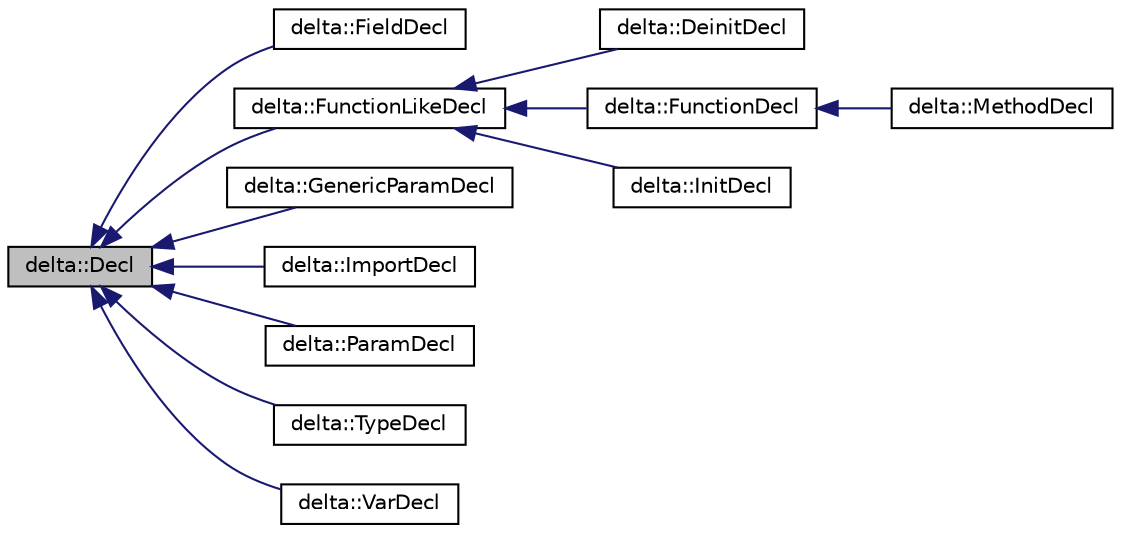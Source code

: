 digraph "delta::Decl"
{
  edge [fontname="Helvetica",fontsize="10",labelfontname="Helvetica",labelfontsize="10"];
  node [fontname="Helvetica",fontsize="10",shape=record];
  rankdir="LR";
  Node0 [label="delta::Decl",height=0.2,width=0.4,color="black", fillcolor="grey75", style="filled", fontcolor="black"];
  Node0 -> Node1 [dir="back",color="midnightblue",fontsize="10",style="solid",fontname="Helvetica"];
  Node1 [label="delta::FieldDecl",height=0.2,width=0.4,color="black", fillcolor="white", style="filled",URL="$classdelta_1_1_field_decl.html"];
  Node0 -> Node2 [dir="back",color="midnightblue",fontsize="10",style="solid",fontname="Helvetica"];
  Node2 [label="delta::FunctionLikeDecl",height=0.2,width=0.4,color="black", fillcolor="white", style="filled",URL="$classdelta_1_1_function_like_decl.html"];
  Node2 -> Node3 [dir="back",color="midnightblue",fontsize="10",style="solid",fontname="Helvetica"];
  Node3 [label="delta::DeinitDecl",height=0.2,width=0.4,color="black", fillcolor="white", style="filled",URL="$classdelta_1_1_deinit_decl.html"];
  Node2 -> Node4 [dir="back",color="midnightblue",fontsize="10",style="solid",fontname="Helvetica"];
  Node4 [label="delta::FunctionDecl",height=0.2,width=0.4,color="black", fillcolor="white", style="filled",URL="$classdelta_1_1_function_decl.html"];
  Node4 -> Node5 [dir="back",color="midnightblue",fontsize="10",style="solid",fontname="Helvetica"];
  Node5 [label="delta::MethodDecl",height=0.2,width=0.4,color="black", fillcolor="white", style="filled",URL="$classdelta_1_1_method_decl.html"];
  Node2 -> Node6 [dir="back",color="midnightblue",fontsize="10",style="solid",fontname="Helvetica"];
  Node6 [label="delta::InitDecl",height=0.2,width=0.4,color="black", fillcolor="white", style="filled",URL="$classdelta_1_1_init_decl.html"];
  Node0 -> Node7 [dir="back",color="midnightblue",fontsize="10",style="solid",fontname="Helvetica"];
  Node7 [label="delta::GenericParamDecl",height=0.2,width=0.4,color="black", fillcolor="white", style="filled",URL="$classdelta_1_1_generic_param_decl.html"];
  Node0 -> Node8 [dir="back",color="midnightblue",fontsize="10",style="solid",fontname="Helvetica"];
  Node8 [label="delta::ImportDecl",height=0.2,width=0.4,color="black", fillcolor="white", style="filled",URL="$classdelta_1_1_import_decl.html"];
  Node0 -> Node9 [dir="back",color="midnightblue",fontsize="10",style="solid",fontname="Helvetica"];
  Node9 [label="delta::ParamDecl",height=0.2,width=0.4,color="black", fillcolor="white", style="filled",URL="$classdelta_1_1_param_decl.html"];
  Node0 -> Node10 [dir="back",color="midnightblue",fontsize="10",style="solid",fontname="Helvetica"];
  Node10 [label="delta::TypeDecl",height=0.2,width=0.4,color="black", fillcolor="white", style="filled",URL="$classdelta_1_1_type_decl.html"];
  Node0 -> Node11 [dir="back",color="midnightblue",fontsize="10",style="solid",fontname="Helvetica"];
  Node11 [label="delta::VarDecl",height=0.2,width=0.4,color="black", fillcolor="white", style="filled",URL="$classdelta_1_1_var_decl.html"];
}
